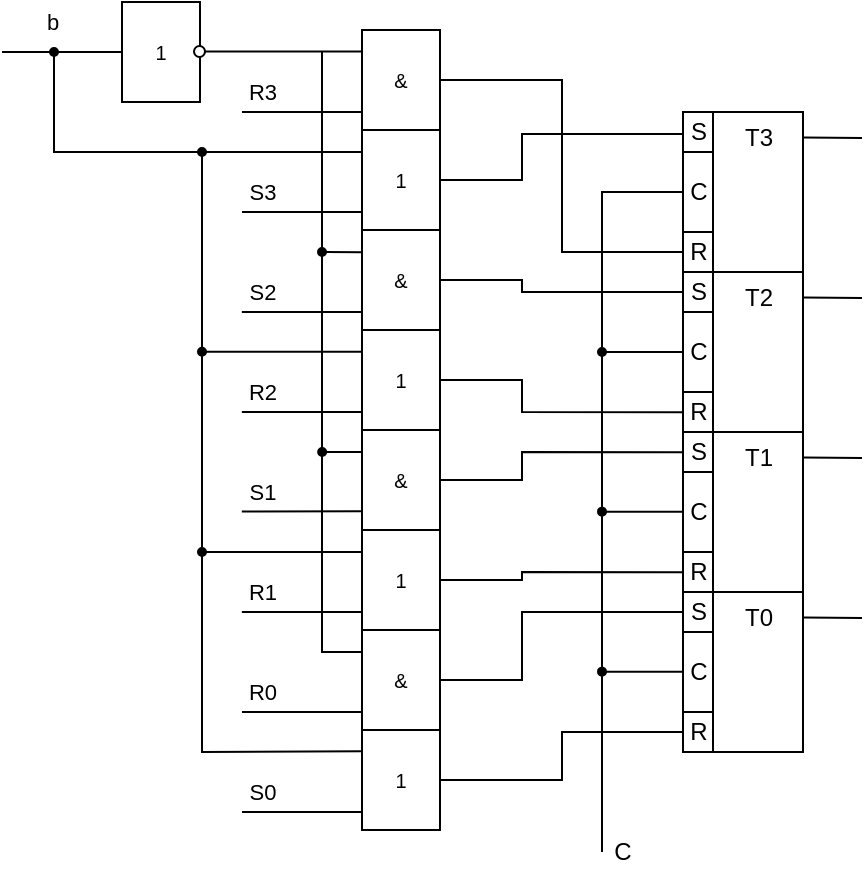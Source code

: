 <mxfile version="17.4.6" type="device"><diagram id="s5t8skb-mfYAcsHclydU" name="Page-1"><mxGraphModel dx="735" dy="409" grid="1" gridSize="10" guides="1" tooltips="1" connect="1" arrows="1" fold="1" page="1" pageScale="1" pageWidth="827" pageHeight="1169" math="0" shadow="0"><root><mxCell id="0"/><mxCell id="1" parent="0"/><mxCell id="1oVjx-G2yrBX323vJHgE-1" value="" style="group" parent="1" vertex="1" connectable="0"><mxGeometry x="437" y="170" width="63.5" height="80" as="geometry"/></mxCell><mxCell id="1oVjx-G2yrBX323vJHgE-5" value="S" style="text;html=1;align=center;verticalAlign=middle;resizable=0;points=[];autosize=1;strokeColor=none;fillColor=none;strokeWidth=1;" parent="1oVjx-G2yrBX323vJHgE-1" vertex="1"><mxGeometry x="1" width="20" height="20" as="geometry"/></mxCell><mxCell id="1oVjx-G2yrBX323vJHgE-10" value="C" style="text;html=1;align=center;verticalAlign=middle;resizable=0;points=[];autosize=1;strokeColor=none;fillColor=none;" parent="1oVjx-G2yrBX323vJHgE-1" vertex="1"><mxGeometry x="1.5" y="31" width="19" height="18" as="geometry"/></mxCell><mxCell id="1oVjx-G2yrBX323vJHgE-2" value="R" style="text;html=1;align=center;verticalAlign=middle;resizable=0;points=[];autosize=1;strokeColor=none;fillColor=none;" parent="1oVjx-G2yrBX323vJHgE-1" vertex="1"><mxGeometry x="1.5" y="61" width="19" height="18" as="geometry"/></mxCell><mxCell id="1oVjx-G2yrBX323vJHgE-3" value="" style="rounded=0;whiteSpace=wrap;html=1;fillColor=none;" parent="1oVjx-G2yrBX323vJHgE-1" vertex="1"><mxGeometry x="3.5" width="60" height="80" as="geometry"/></mxCell><mxCell id="1oVjx-G2yrBX323vJHgE-6" value="" style="endArrow=none;html=1;rounded=0;exitX=0.25;exitY=1;exitDx=0;exitDy=0;entryX=0.25;entryY=0;entryDx=0;entryDy=0;" parent="1oVjx-G2yrBX323vJHgE-1" source="1oVjx-G2yrBX323vJHgE-3" target="1oVjx-G2yrBX323vJHgE-3" edge="1"><mxGeometry width="50" height="50" relative="1" as="geometry"><mxPoint x="13.5" y="50" as="sourcePoint"/><mxPoint x="63.5" as="targetPoint"/></mxGeometry></mxCell><mxCell id="1oVjx-G2yrBX323vJHgE-7" value="T3" style="text;html=1;align=center;verticalAlign=middle;resizable=0;points=[];autosize=1;strokeColor=none;fillColor=none;" parent="1oVjx-G2yrBX323vJHgE-1" vertex="1"><mxGeometry x="25.5" y="3" width="30" height="20" as="geometry"/></mxCell><mxCell id="1oVjx-G2yrBX323vJHgE-8" value="" style="endArrow=none;html=1;rounded=0;entryX=0;entryY=0.25;entryDx=0;entryDy=0;" parent="1oVjx-G2yrBX323vJHgE-1" target="1oVjx-G2yrBX323vJHgE-3" edge="1"><mxGeometry width="50" height="50" relative="1" as="geometry"><mxPoint x="18.5" y="20" as="sourcePoint"/><mxPoint x="-36.5" y="30" as="targetPoint"/></mxGeometry></mxCell><mxCell id="1oVjx-G2yrBX323vJHgE-9" value="" style="endArrow=none;html=1;rounded=0;entryX=0;entryY=0.75;entryDx=0;entryDy=0;" parent="1oVjx-G2yrBX323vJHgE-1" target="1oVjx-G2yrBX323vJHgE-3" edge="1"><mxGeometry width="50" height="50" relative="1" as="geometry"><mxPoint x="18.5" y="60" as="sourcePoint"/><mxPoint x="12.5" y="66" as="targetPoint"/></mxGeometry></mxCell><mxCell id="1oVjx-G2yrBX323vJHgE-11" value="" style="endArrow=none;html=1;rounded=0;exitX=1.008;exitY=0.16;exitDx=0;exitDy=0;exitPerimeter=0;" parent="1" source="1oVjx-G2yrBX323vJHgE-3" edge="1"><mxGeometry width="50" height="50" relative="1" as="geometry"><mxPoint x="500.98" y="182.8" as="sourcePoint"/><mxPoint x="530" y="183" as="targetPoint"/></mxGeometry></mxCell><mxCell id="1oVjx-G2yrBX323vJHgE-13" value="" style="group" parent="1" vertex="1" connectable="0"><mxGeometry x="437" y="250" width="63.5" height="80" as="geometry"/></mxCell><mxCell id="1oVjx-G2yrBX323vJHgE-16" value="S" style="text;html=1;align=center;verticalAlign=middle;resizable=0;points=[];autosize=1;strokeColor=none;fillColor=none;strokeWidth=1;" parent="1oVjx-G2yrBX323vJHgE-13" vertex="1"><mxGeometry x="1" width="20" height="20" as="geometry"/></mxCell><mxCell id="1oVjx-G2yrBX323vJHgE-21" value="C" style="text;html=1;align=center;verticalAlign=middle;resizable=0;points=[];autosize=1;strokeColor=none;fillColor=none;" parent="1oVjx-G2yrBX323vJHgE-13" vertex="1"><mxGeometry x="1.5" y="31" width="19" height="18" as="geometry"/></mxCell><mxCell id="1oVjx-G2yrBX323vJHgE-14" value="R" style="text;html=1;align=center;verticalAlign=middle;resizable=0;points=[];autosize=1;strokeColor=none;fillColor=none;" parent="1oVjx-G2yrBX323vJHgE-13" vertex="1"><mxGeometry x="1.5" y="61" width="19" height="18" as="geometry"/></mxCell><mxCell id="1oVjx-G2yrBX323vJHgE-15" value="" style="rounded=0;whiteSpace=wrap;html=1;fillColor=none;" parent="1oVjx-G2yrBX323vJHgE-13" vertex="1"><mxGeometry x="3.5" width="60" height="80" as="geometry"/></mxCell><mxCell id="1oVjx-G2yrBX323vJHgE-17" value="" style="endArrow=none;html=1;rounded=0;exitX=0.25;exitY=1;exitDx=0;exitDy=0;entryX=0.25;entryY=0;entryDx=0;entryDy=0;" parent="1oVjx-G2yrBX323vJHgE-13" source="1oVjx-G2yrBX323vJHgE-15" target="1oVjx-G2yrBX323vJHgE-15" edge="1"><mxGeometry width="50" height="50" relative="1" as="geometry"><mxPoint x="13.5" y="50" as="sourcePoint"/><mxPoint x="63.5" as="targetPoint"/></mxGeometry></mxCell><mxCell id="1oVjx-G2yrBX323vJHgE-18" value="T2" style="text;html=1;align=center;verticalAlign=middle;resizable=0;points=[];autosize=1;strokeColor=none;fillColor=none;" parent="1oVjx-G2yrBX323vJHgE-13" vertex="1"><mxGeometry x="25.5" y="3" width="30" height="20" as="geometry"/></mxCell><mxCell id="1oVjx-G2yrBX323vJHgE-19" value="" style="endArrow=none;html=1;rounded=0;entryX=0;entryY=0.25;entryDx=0;entryDy=0;" parent="1oVjx-G2yrBX323vJHgE-13" target="1oVjx-G2yrBX323vJHgE-15" edge="1"><mxGeometry width="50" height="50" relative="1" as="geometry"><mxPoint x="18.5" y="20" as="sourcePoint"/><mxPoint x="-36.5" y="30" as="targetPoint"/></mxGeometry></mxCell><mxCell id="1oVjx-G2yrBX323vJHgE-20" value="" style="endArrow=none;html=1;rounded=0;entryX=0;entryY=0.75;entryDx=0;entryDy=0;" parent="1oVjx-G2yrBX323vJHgE-13" target="1oVjx-G2yrBX323vJHgE-15" edge="1"><mxGeometry width="50" height="50" relative="1" as="geometry"><mxPoint x="18.5" y="60" as="sourcePoint"/><mxPoint x="12.5" y="66" as="targetPoint"/></mxGeometry></mxCell><mxCell id="1oVjx-G2yrBX323vJHgE-23" value="" style="endArrow=none;html=1;rounded=0;exitX=1.008;exitY=0.16;exitDx=0;exitDy=0;exitPerimeter=0;" parent="1" source="1oVjx-G2yrBX323vJHgE-15" edge="1"><mxGeometry width="50" height="50" relative="1" as="geometry"><mxPoint x="500.98" y="262.8" as="sourcePoint"/><mxPoint x="530" y="263" as="targetPoint"/></mxGeometry></mxCell><mxCell id="1oVjx-G2yrBX323vJHgE-45" value="" style="group" parent="1" vertex="1" connectable="0"><mxGeometry x="437" y="330" width="63.5" height="80" as="geometry"/></mxCell><mxCell id="1oVjx-G2yrBX323vJHgE-48" value="S" style="text;html=1;align=center;verticalAlign=middle;resizable=0;points=[];autosize=1;strokeColor=none;fillColor=none;strokeWidth=1;" parent="1oVjx-G2yrBX323vJHgE-45" vertex="1"><mxGeometry x="1" width="20" height="20" as="geometry"/></mxCell><mxCell id="1oVjx-G2yrBX323vJHgE-46" value="R" style="text;html=1;align=center;verticalAlign=middle;resizable=0;points=[];autosize=1;strokeColor=none;fillColor=none;" parent="1oVjx-G2yrBX323vJHgE-45" vertex="1"><mxGeometry x="1.5" y="61" width="19" height="18" as="geometry"/></mxCell><mxCell id="1oVjx-G2yrBX323vJHgE-47" value="" style="rounded=0;whiteSpace=wrap;html=1;fillColor=none;" parent="1oVjx-G2yrBX323vJHgE-45" vertex="1"><mxGeometry x="3.5" width="60" height="80" as="geometry"/></mxCell><mxCell id="1oVjx-G2yrBX323vJHgE-49" value="" style="endArrow=none;html=1;rounded=0;exitX=0.25;exitY=1;exitDx=0;exitDy=0;entryX=0.25;entryY=0;entryDx=0;entryDy=0;" parent="1oVjx-G2yrBX323vJHgE-45" source="1oVjx-G2yrBX323vJHgE-47" target="1oVjx-G2yrBX323vJHgE-47" edge="1"><mxGeometry width="50" height="50" relative="1" as="geometry"><mxPoint x="13.5" y="50" as="sourcePoint"/><mxPoint x="63.5" as="targetPoint"/></mxGeometry></mxCell><mxCell id="1oVjx-G2yrBX323vJHgE-50" value="T1" style="text;html=1;align=center;verticalAlign=middle;resizable=0;points=[];autosize=1;strokeColor=none;fillColor=none;" parent="1oVjx-G2yrBX323vJHgE-45" vertex="1"><mxGeometry x="25.5" y="3" width="30" height="20" as="geometry"/></mxCell><mxCell id="1oVjx-G2yrBX323vJHgE-51" value="" style="endArrow=none;html=1;rounded=0;entryX=0;entryY=0.25;entryDx=0;entryDy=0;" parent="1oVjx-G2yrBX323vJHgE-45" target="1oVjx-G2yrBX323vJHgE-47" edge="1"><mxGeometry width="50" height="50" relative="1" as="geometry"><mxPoint x="18.5" y="20" as="sourcePoint"/><mxPoint x="-36.5" y="30" as="targetPoint"/></mxGeometry></mxCell><mxCell id="1oVjx-G2yrBX323vJHgE-52" value="" style="endArrow=none;html=1;rounded=0;entryX=0;entryY=0.75;entryDx=0;entryDy=0;" parent="1oVjx-G2yrBX323vJHgE-45" target="1oVjx-G2yrBX323vJHgE-47" edge="1"><mxGeometry width="50" height="50" relative="1" as="geometry"><mxPoint x="18.5" y="60" as="sourcePoint"/><mxPoint x="12.5" y="66" as="targetPoint"/></mxGeometry></mxCell><mxCell id="1oVjx-G2yrBX323vJHgE-53" value="C" style="text;html=1;align=center;verticalAlign=middle;resizable=0;points=[];autosize=1;strokeColor=none;fillColor=none;" parent="1oVjx-G2yrBX323vJHgE-45" vertex="1"><mxGeometry x="1.5" y="31" width="19" height="18" as="geometry"/></mxCell><mxCell id="1oVjx-G2yrBX323vJHgE-55" value="" style="endArrow=none;html=1;rounded=0;exitX=1.008;exitY=0.16;exitDx=0;exitDy=0;exitPerimeter=0;" parent="1" source="1oVjx-G2yrBX323vJHgE-47" edge="1"><mxGeometry width="50" height="50" relative="1" as="geometry"><mxPoint x="500.98" y="342.8" as="sourcePoint"/><mxPoint x="530" y="343" as="targetPoint"/></mxGeometry></mxCell><mxCell id="1oVjx-G2yrBX323vJHgE-56" value="" style="group" parent="1" vertex="1" connectable="0"><mxGeometry x="437" y="410" width="63.5" height="80" as="geometry"/></mxCell><mxCell id="1oVjx-G2yrBX323vJHgE-59" value="S" style="text;html=1;align=center;verticalAlign=middle;resizable=0;points=[];autosize=1;strokeColor=none;fillColor=none;strokeWidth=1;" parent="1oVjx-G2yrBX323vJHgE-56" vertex="1"><mxGeometry x="1" width="20" height="20" as="geometry"/></mxCell><mxCell id="1oVjx-G2yrBX323vJHgE-57" value="R" style="text;html=1;align=center;verticalAlign=middle;resizable=0;points=[];autosize=1;strokeColor=none;fillColor=none;" parent="1oVjx-G2yrBX323vJHgE-56" vertex="1"><mxGeometry x="1.5" y="61" width="19" height="18" as="geometry"/></mxCell><mxCell id="1oVjx-G2yrBX323vJHgE-58" value="" style="rounded=0;whiteSpace=wrap;html=1;fillColor=none;" parent="1oVjx-G2yrBX323vJHgE-56" vertex="1"><mxGeometry x="3.5" width="60" height="80" as="geometry"/></mxCell><mxCell id="1oVjx-G2yrBX323vJHgE-60" value="" style="endArrow=none;html=1;rounded=0;exitX=0.25;exitY=1;exitDx=0;exitDy=0;entryX=0.25;entryY=0;entryDx=0;entryDy=0;" parent="1oVjx-G2yrBX323vJHgE-56" source="1oVjx-G2yrBX323vJHgE-58" target="1oVjx-G2yrBX323vJHgE-58" edge="1"><mxGeometry width="50" height="50" relative="1" as="geometry"><mxPoint x="13.5" y="50" as="sourcePoint"/><mxPoint x="63.5" as="targetPoint"/></mxGeometry></mxCell><mxCell id="1oVjx-G2yrBX323vJHgE-61" value="T0" style="text;html=1;align=center;verticalAlign=middle;resizable=0;points=[];autosize=1;strokeColor=none;fillColor=none;" parent="1oVjx-G2yrBX323vJHgE-56" vertex="1"><mxGeometry x="25.5" y="3" width="30" height="20" as="geometry"/></mxCell><mxCell id="1oVjx-G2yrBX323vJHgE-62" value="" style="endArrow=none;html=1;rounded=0;entryX=0;entryY=0.25;entryDx=0;entryDy=0;" parent="1oVjx-G2yrBX323vJHgE-56" target="1oVjx-G2yrBX323vJHgE-58" edge="1"><mxGeometry width="50" height="50" relative="1" as="geometry"><mxPoint x="18.5" y="20" as="sourcePoint"/><mxPoint x="-36.5" y="30" as="targetPoint"/></mxGeometry></mxCell><mxCell id="1oVjx-G2yrBX323vJHgE-63" value="" style="endArrow=none;html=1;rounded=0;entryX=0;entryY=0.75;entryDx=0;entryDy=0;" parent="1oVjx-G2yrBX323vJHgE-56" target="1oVjx-G2yrBX323vJHgE-58" edge="1"><mxGeometry width="50" height="50" relative="1" as="geometry"><mxPoint x="18.5" y="60" as="sourcePoint"/><mxPoint x="12.5" y="66" as="targetPoint"/></mxGeometry></mxCell><mxCell id="1oVjx-G2yrBX323vJHgE-64" value="C" style="text;html=1;align=center;verticalAlign=middle;resizable=0;points=[];autosize=1;strokeColor=none;fillColor=none;" parent="1oVjx-G2yrBX323vJHgE-56" vertex="1"><mxGeometry x="1.5" y="31" width="19" height="18" as="geometry"/></mxCell><mxCell id="1oVjx-G2yrBX323vJHgE-66" value="" style="endArrow=none;html=1;rounded=0;exitX=1.008;exitY=0.16;exitDx=0;exitDy=0;exitPerimeter=0;" parent="1" source="1oVjx-G2yrBX323vJHgE-58" edge="1"><mxGeometry width="50" height="50" relative="1" as="geometry"><mxPoint x="500.98" y="422.8" as="sourcePoint"/><mxPoint x="530" y="423.0" as="targetPoint"/></mxGeometry></mxCell><mxCell id="1oVjx-G2yrBX323vJHgE-67" value="" style="endArrow=none;html=1;rounded=0;" parent="1" edge="1"><mxGeometry width="50" height="50" relative="1" as="geometry"><mxPoint x="400" y="540" as="sourcePoint"/><mxPoint x="440" y="210" as="targetPoint"/><Array as="points"><mxPoint x="400" y="210"/></Array></mxGeometry></mxCell><mxCell id="1oVjx-G2yrBX323vJHgE-68" value="" style="endArrow=none;html=1;rounded=0;startArrow=oval;startFill=1;startSize=4;endSize=4;" parent="1" edge="1"><mxGeometry width="50" height="50" relative="1" as="geometry"><mxPoint x="400" y="290" as="sourcePoint"/><mxPoint x="440" y="290" as="targetPoint"/></mxGeometry></mxCell><mxCell id="1oVjx-G2yrBX323vJHgE-69" value="" style="endArrow=none;html=1;rounded=0;startArrow=oval;startFill=1;startSize=4;endSize=4;" parent="1" edge="1"><mxGeometry width="50" height="50" relative="1" as="geometry"><mxPoint x="400" y="369.83" as="sourcePoint"/><mxPoint x="440" y="369.83" as="targetPoint"/></mxGeometry></mxCell><mxCell id="1oVjx-G2yrBX323vJHgE-70" value="" style="endArrow=none;html=1;rounded=0;startArrow=oval;startFill=1;startSize=4;endSize=4;" parent="1" edge="1"><mxGeometry width="50" height="50" relative="1" as="geometry"><mxPoint x="400" y="449.83" as="sourcePoint"/><mxPoint x="440" y="449.83" as="targetPoint"/></mxGeometry></mxCell><mxCell id="1oVjx-G2yrBX323vJHgE-73" value="&lt;font style=&quot;font-size: 10px&quot;&gt;&amp;amp;&lt;/font&gt;" style="rounded=0;whiteSpace=wrap;html=1;fontSize=10;" parent="1" vertex="1"><mxGeometry x="280" y="129" width="39" height="50" as="geometry"/></mxCell><mxCell id="1oVjx-G2yrBX323vJHgE-74" value="" style="group" parent="1" vertex="1" connectable="0"><mxGeometry x="160" y="115" width="41.5" height="50" as="geometry"/></mxCell><mxCell id="1oVjx-G2yrBX323vJHgE-71" value="&lt;font style=&quot;font-size: 10px&quot;&gt;1&lt;/font&gt;" style="rounded=0;whiteSpace=wrap;html=1;fontSize=10;" parent="1oVjx-G2yrBX323vJHgE-74" vertex="1"><mxGeometry width="39" height="50" as="geometry"/></mxCell><mxCell id="1oVjx-G2yrBX323vJHgE-72" value="" style="ellipse;whiteSpace=wrap;html=1;aspect=fixed;fontSize=12;fontColor=#000000;" parent="1oVjx-G2yrBX323vJHgE-74" vertex="1"><mxGeometry x="36" y="22" width="5.5" height="5.5" as="geometry"/></mxCell><mxCell id="1oVjx-G2yrBX323vJHgE-77" value="&lt;font style=&quot;font-size: 10px&quot;&gt;1&lt;/font&gt;" style="rounded=0;whiteSpace=wrap;html=1;fontSize=10;" parent="1" vertex="1"><mxGeometry x="280" y="179" width="39" height="50" as="geometry"/></mxCell><mxCell id="1oVjx-G2yrBX323vJHgE-79" value="&lt;font style=&quot;font-size: 10px&quot;&gt;&amp;amp;&lt;/font&gt;" style="rounded=0;whiteSpace=wrap;html=1;fontSize=10;" parent="1" vertex="1"><mxGeometry x="280" y="229" width="39" height="50" as="geometry"/></mxCell><mxCell id="1oVjx-G2yrBX323vJHgE-80" value="&lt;font style=&quot;font-size: 10px&quot;&gt;1&lt;/font&gt;" style="rounded=0;whiteSpace=wrap;html=1;fontSize=10;" parent="1" vertex="1"><mxGeometry x="280" y="279" width="39" height="50" as="geometry"/></mxCell><mxCell id="1oVjx-G2yrBX323vJHgE-81" value="&lt;font style=&quot;font-size: 10px&quot;&gt;&amp;amp;&lt;/font&gt;" style="rounded=0;whiteSpace=wrap;html=1;fontSize=10;" parent="1" vertex="1"><mxGeometry x="280" y="329" width="39" height="50" as="geometry"/></mxCell><mxCell id="1oVjx-G2yrBX323vJHgE-82" value="&lt;font style=&quot;font-size: 10px&quot;&gt;1&lt;/font&gt;" style="rounded=0;whiteSpace=wrap;html=1;fontSize=10;" parent="1" vertex="1"><mxGeometry x="280" y="379" width="39" height="50" as="geometry"/></mxCell><mxCell id="1oVjx-G2yrBX323vJHgE-83" value="&lt;font style=&quot;font-size: 10px&quot;&gt;&amp;amp;&lt;/font&gt;" style="rounded=0;whiteSpace=wrap;html=1;fontSize=10;" parent="1" vertex="1"><mxGeometry x="280" y="429" width="39" height="50" as="geometry"/></mxCell><mxCell id="1oVjx-G2yrBX323vJHgE-84" value="&lt;font style=&quot;font-size: 10px&quot;&gt;1&lt;/font&gt;" style="rounded=0;whiteSpace=wrap;html=1;fontSize=10;" parent="1" vertex="1"><mxGeometry x="280" y="479" width="39" height="50" as="geometry"/></mxCell><mxCell id="1oVjx-G2yrBX323vJHgE-85" value="" style="endArrow=none;html=1;rounded=0;startSize=4;endSize=4;entryX=0.006;entryY=0.137;entryDx=0;entryDy=0;entryPerimeter=0;exitX=1;exitY=0.5;exitDx=0;exitDy=0;" parent="1" source="1oVjx-G2yrBX323vJHgE-77" target="1oVjx-G2yrBX323vJHgE-3" edge="1"><mxGeometry width="50" height="50" relative="1" as="geometry"><mxPoint x="360" y="180" as="sourcePoint"/><mxPoint x="430" y="180" as="targetPoint"/><Array as="points"><mxPoint x="360" y="204"/><mxPoint x="360" y="181"/></Array></mxGeometry></mxCell><mxCell id="1oVjx-G2yrBX323vJHgE-86" value="S3" style="endArrow=none;html=1;rounded=0;startSize=4;endSize=4;" parent="1" edge="1"><mxGeometry x="-0.668" y="10" width="50" height="50" relative="1" as="geometry"><mxPoint x="220" y="220" as="sourcePoint"/><mxPoint x="280" y="220" as="targetPoint"/><mxPoint as="offset"/></mxGeometry></mxCell><mxCell id="1oVjx-G2yrBX323vJHgE-87" value="b" style="endArrow=none;html=1;rounded=0;startSize=4;endSize=4;entryX=0;entryY=0.5;entryDx=0;entryDy=0;" parent="1" target="1oVjx-G2yrBX323vJHgE-71" edge="1"><mxGeometry x="-0.167" y="15" width="50" height="50" relative="1" as="geometry"><mxPoint x="100" y="140" as="sourcePoint"/><mxPoint x="130" y="106" as="targetPoint"/><mxPoint as="offset"/></mxGeometry></mxCell><mxCell id="1oVjx-G2yrBX323vJHgE-89" value="" style="endArrow=oval;html=1;rounded=0;startSize=4;endSize=4;startArrow=none;startFill=0;endFill=1;" parent="1" edge="1"><mxGeometry width="50" height="50" relative="1" as="geometry"><mxPoint x="280" y="190" as="sourcePoint"/><mxPoint x="126" y="140" as="targetPoint"/><Array as="points"><mxPoint x="126" y="190"/></Array></mxGeometry></mxCell><mxCell id="1oVjx-G2yrBX323vJHgE-91" value="" style="endArrow=none;html=1;rounded=0;startSize=4;endSize=4;exitX=1;exitY=0.5;exitDx=0;exitDy=0;entryX=0.004;entryY=0.216;entryDx=0;entryDy=0;entryPerimeter=0;" parent="1" source="1oVjx-G2yrBX323vJHgE-72" target="1oVjx-G2yrBX323vJHgE-73" edge="1"><mxGeometry width="50" height="50" relative="1" as="geometry"><mxPoint x="220" y="180" as="sourcePoint"/><mxPoint x="270" y="130" as="targetPoint"/></mxGeometry></mxCell><mxCell id="1oVjx-G2yrBX323vJHgE-92" value="R3" style="endArrow=none;html=1;rounded=0;startSize=4;endSize=4;" parent="1" edge="1"><mxGeometry x="-0.667" y="10" width="50" height="50" relative="1" as="geometry"><mxPoint x="220" y="170" as="sourcePoint"/><mxPoint x="280" y="170" as="targetPoint"/><mxPoint as="offset"/></mxGeometry></mxCell><mxCell id="1oVjx-G2yrBX323vJHgE-93" value="" style="endArrow=none;html=1;rounded=0;startSize=4;endSize=4;exitX=1;exitY=0.5;exitDx=0;exitDy=0;entryX=-0.008;entryY=0.875;entryDx=0;entryDy=0;entryPerimeter=0;" parent="1" source="1oVjx-G2yrBX323vJHgE-73" target="1oVjx-G2yrBX323vJHgE-3" edge="1"><mxGeometry width="50" height="50" relative="1" as="geometry"><mxPoint x="360" y="170" as="sourcePoint"/><mxPoint x="430" y="240" as="targetPoint"/><Array as="points"><mxPoint x="380" y="154"/><mxPoint x="380" y="240"/></Array></mxGeometry></mxCell><mxCell id="1oVjx-G2yrBX323vJHgE-95" value="" style="endArrow=none;html=1;rounded=0;startSize=4;endSize=4;entryX=0;entryY=0.221;entryDx=0;entryDy=0;entryPerimeter=0;" parent="1" target="1oVjx-G2yrBX323vJHgE-83" edge="1"><mxGeometry width="50" height="50" relative="1" as="geometry"><mxPoint x="260" y="140" as="sourcePoint"/><mxPoint x="260" y="440" as="targetPoint"/><Array as="points"><mxPoint x="260" y="440"/></Array></mxGeometry></mxCell><mxCell id="1oVjx-G2yrBX323vJHgE-96" value="" style="endArrow=none;html=1;rounded=0;startSize=4;endSize=4;entryX=-0.002;entryY=0.222;entryDx=0;entryDy=0;entryPerimeter=0;startArrow=oval;startFill=1;" parent="1" target="1oVjx-G2yrBX323vJHgE-79" edge="1"><mxGeometry width="50" height="50" relative="1" as="geometry"><mxPoint x="260" y="240" as="sourcePoint"/><mxPoint x="290" y="240" as="targetPoint"/></mxGeometry></mxCell><mxCell id="1oVjx-G2yrBX323vJHgE-98" value="" style="endArrow=none;html=1;rounded=0;startSize=4;endSize=4;startArrow=oval;startFill=1;" parent="1" edge="1"><mxGeometry width="50" height="50" relative="1" as="geometry"><mxPoint x="260.08" y="340" as="sourcePoint"/><mxPoint x="280" y="340" as="targetPoint"/></mxGeometry></mxCell><mxCell id="1oVjx-G2yrBX323vJHgE-100" value="" style="endArrow=none;html=1;rounded=0;startSize=4;endSize=4;exitX=1;exitY=0.5;exitDx=0;exitDy=0;entryX=0.001;entryY=0.125;entryDx=0;entryDy=0;entryPerimeter=0;" parent="1" source="1oVjx-G2yrBX323vJHgE-79" target="1oVjx-G2yrBX323vJHgE-15" edge="1"><mxGeometry width="50" height="50" relative="1" as="geometry"><mxPoint x="350" y="290" as="sourcePoint"/><mxPoint x="430" y="260" as="targetPoint"/><Array as="points"><mxPoint x="360" y="254"/><mxPoint x="360" y="260"/></Array></mxGeometry></mxCell><mxCell id="1oVjx-G2yrBX323vJHgE-102" value="S2" style="endArrow=none;html=1;rounded=0;startSize=4;endSize=4;entryX=0.001;entryY=0.819;entryDx=0;entryDy=0;entryPerimeter=0;" parent="1" target="1oVjx-G2yrBX323vJHgE-79" edge="1"><mxGeometry x="-0.668" y="10" width="50" height="50" relative="1" as="geometry"><mxPoint x="219.92" y="270" as="sourcePoint"/><mxPoint x="279.998" y="270.25" as="targetPoint"/><mxPoint as="offset"/></mxGeometry></mxCell><mxCell id="1oVjx-G2yrBX323vJHgE-104" value="" style="endArrow=oval;html=1;rounded=0;startSize=4;endSize=4;startArrow=none;startFill=0;endFill=1;exitX=0.009;exitY=0.213;exitDx=0;exitDy=0;exitPerimeter=0;" parent="1" source="1oVjx-G2yrBX323vJHgE-84" edge="1"><mxGeometry width="50" height="50" relative="1" as="geometry"><mxPoint x="280" y="520" as="sourcePoint"/><mxPoint x="200" y="190" as="targetPoint"/><Array as="points"><mxPoint x="200" y="490"/></Array></mxGeometry></mxCell><mxCell id="1oVjx-G2yrBX323vJHgE-105" value="" style="endArrow=none;html=1;rounded=0;startSize=4;endSize=4;startArrow=oval;startFill=1;" parent="1" edge="1"><mxGeometry width="50" height="50" relative="1" as="geometry"><mxPoint x="200" y="289.9" as="sourcePoint"/><mxPoint x="280" y="289.9" as="targetPoint"/></mxGeometry></mxCell><mxCell id="1oVjx-G2yrBX323vJHgE-106" value="R2" style="endArrow=none;html=1;rounded=0;startSize=4;endSize=4;" parent="1" edge="1"><mxGeometry x="-0.668" y="10" width="50" height="50" relative="1" as="geometry"><mxPoint x="219.92" y="320" as="sourcePoint"/><mxPoint x="280" y="320" as="targetPoint"/><mxPoint as="offset"/></mxGeometry></mxCell><mxCell id="1oVjx-G2yrBX323vJHgE-107" value="" style="endArrow=none;html=1;rounded=0;startSize=4;endSize=4;exitX=1;exitY=0.5;exitDx=0;exitDy=0;entryX=-0.001;entryY=0.876;entryDx=0;entryDy=0;entryPerimeter=0;" parent="1" source="1oVjx-G2yrBX323vJHgE-80" target="1oVjx-G2yrBX323vJHgE-15" edge="1"><mxGeometry width="50" height="50" relative="1" as="geometry"><mxPoint x="360" y="340" as="sourcePoint"/><mxPoint x="430" y="320" as="targetPoint"/><Array as="points"><mxPoint x="360" y="304"/><mxPoint x="360" y="320"/></Array></mxGeometry></mxCell><mxCell id="1oVjx-G2yrBX323vJHgE-108" value="R1" style="endArrow=none;html=1;rounded=0;startSize=4;endSize=4;" parent="1" edge="1"><mxGeometry x="-0.668" y="10" width="50" height="50" relative="1" as="geometry"><mxPoint x="219.92" y="420" as="sourcePoint"/><mxPoint x="280" y="420" as="targetPoint"/><mxPoint as="offset"/></mxGeometry></mxCell><mxCell id="1oVjx-G2yrBX323vJHgE-109" value="" style="endArrow=none;html=1;rounded=0;startSize=4;endSize=4;startArrow=oval;startFill=1;" parent="1" edge="1"><mxGeometry width="50" height="50" relative="1" as="geometry"><mxPoint x="200" y="390" as="sourcePoint"/><mxPoint x="280" y="390" as="targetPoint"/></mxGeometry></mxCell><mxCell id="1oVjx-G2yrBX323vJHgE-110" value="S1" style="endArrow=none;html=1;rounded=0;startSize=4;endSize=4;entryX=-0.005;entryY=0.812;entryDx=0;entryDy=0;entryPerimeter=0;" parent="1" target="1oVjx-G2yrBX323vJHgE-81" edge="1"><mxGeometry x="-0.668" y="10" width="50" height="50" relative="1" as="geometry"><mxPoint x="219.92" y="369.8" as="sourcePoint"/><mxPoint x="280" y="370" as="targetPoint"/><mxPoint as="offset"/></mxGeometry></mxCell><mxCell id="1oVjx-G2yrBX323vJHgE-111" value="" style="endArrow=none;html=1;rounded=0;startSize=4;endSize=4;exitX=1;exitY=0.5;exitDx=0;exitDy=0;entryX=0.005;entryY=0.126;entryDx=0;entryDy=0;entryPerimeter=0;" parent="1" source="1oVjx-G2yrBX323vJHgE-81" target="1oVjx-G2yrBX323vJHgE-47" edge="1"><mxGeometry width="50" height="50" relative="1" as="geometry"><mxPoint x="340" y="380" as="sourcePoint"/><mxPoint x="440" y="340" as="targetPoint"/><Array as="points"><mxPoint x="360" y="354"/><mxPoint x="360" y="340"/></Array></mxGeometry></mxCell><mxCell id="1oVjx-G2yrBX323vJHgE-112" value="" style="endArrow=none;html=1;rounded=0;startSize=4;endSize=4;exitX=1;exitY=0.5;exitDx=0;exitDy=0;entryX=-0.006;entryY=0.877;entryDx=0;entryDy=0;entryPerimeter=0;" parent="1" source="1oVjx-G2yrBX323vJHgE-82" target="1oVjx-G2yrBX323vJHgE-47" edge="1"><mxGeometry width="50" height="50" relative="1" as="geometry"><mxPoint x="343" y="427" as="sourcePoint"/><mxPoint x="393" y="377" as="targetPoint"/><Array as="points"><mxPoint x="360" y="404"/><mxPoint x="360" y="400"/></Array></mxGeometry></mxCell><mxCell id="1oVjx-G2yrBX323vJHgE-113" value="R0" style="endArrow=none;html=1;rounded=0;startSize=4;endSize=4;" parent="1" edge="1"><mxGeometry x="-0.668" y="10" width="50" height="50" relative="1" as="geometry"><mxPoint x="220.0" y="470" as="sourcePoint"/><mxPoint x="280" y="470" as="targetPoint"/><mxPoint as="offset"/></mxGeometry></mxCell><mxCell id="1oVjx-G2yrBX323vJHgE-115" value="S0" style="endArrow=none;html=1;rounded=0;startSize=4;endSize=4;" parent="1" edge="1"><mxGeometry x="-0.668" y="10" width="50" height="50" relative="1" as="geometry"><mxPoint x="220" y="520" as="sourcePoint"/><mxPoint x="280" y="520" as="targetPoint"/><mxPoint as="offset"/></mxGeometry></mxCell><mxCell id="1oVjx-G2yrBX323vJHgE-116" value="" style="endArrow=none;html=1;rounded=0;startSize=4;endSize=4;exitX=1;exitY=0.5;exitDx=0;exitDy=0;entryX=-0.008;entryY=0.125;entryDx=0;entryDy=0;entryPerimeter=0;" parent="1" source="1oVjx-G2yrBX323vJHgE-83" target="1oVjx-G2yrBX323vJHgE-58" edge="1"><mxGeometry width="50" height="50" relative="1" as="geometry"><mxPoint x="350" y="510" as="sourcePoint"/><mxPoint x="430" y="480" as="targetPoint"/><Array as="points"><mxPoint x="360" y="454"/><mxPoint x="360" y="420"/></Array></mxGeometry></mxCell><mxCell id="1oVjx-G2yrBX323vJHgE-117" value="" style="endArrow=none;html=1;rounded=0;startSize=4;endSize=4;exitX=1;exitY=0.5;exitDx=0;exitDy=0;" parent="1" source="1oVjx-G2yrBX323vJHgE-84" edge="1"><mxGeometry width="50" height="50" relative="1" as="geometry"><mxPoint x="350" y="540" as="sourcePoint"/><mxPoint x="440" y="480" as="targetPoint"/><Array as="points"><mxPoint x="380" y="504"/><mxPoint x="380" y="480"/></Array></mxGeometry></mxCell><mxCell id="1oVjx-G2yrBX323vJHgE-118" value="C" style="text;html=1;align=center;verticalAlign=middle;resizable=0;points=[];autosize=1;strokeColor=none;fillColor=none;" parent="1" vertex="1"><mxGeometry x="400" y="530" width="20" height="20" as="geometry"/></mxCell></root></mxGraphModel></diagram></mxfile>